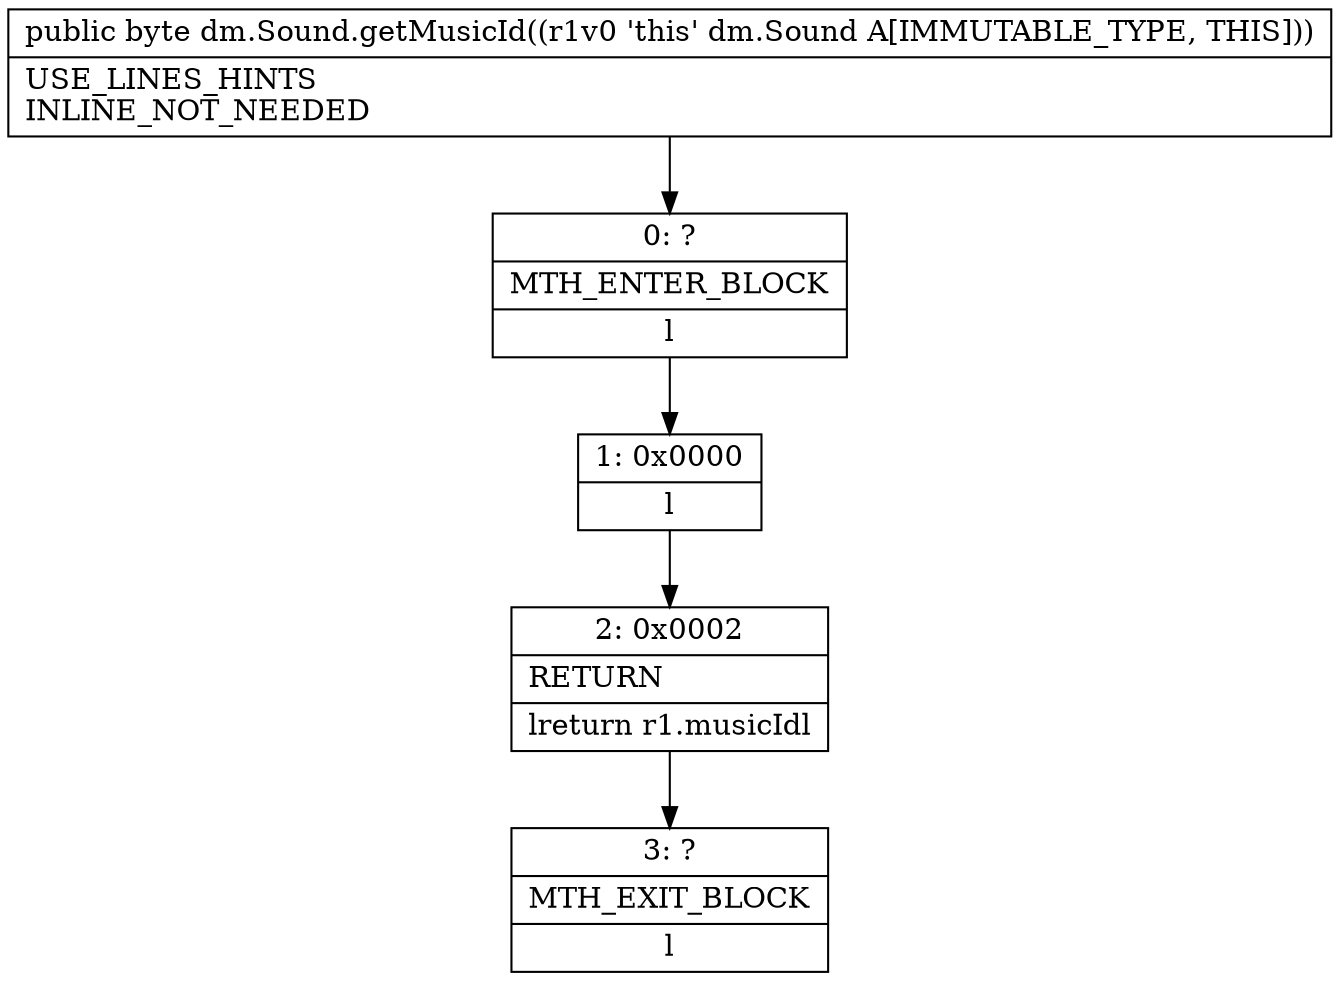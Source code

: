 digraph "CFG fordm.Sound.getMusicId()B" {
Node_0 [shape=record,label="{0\:\ ?|MTH_ENTER_BLOCK\l|l}"];
Node_1 [shape=record,label="{1\:\ 0x0000|l}"];
Node_2 [shape=record,label="{2\:\ 0x0002|RETURN\l|lreturn r1.musicIdl}"];
Node_3 [shape=record,label="{3\:\ ?|MTH_EXIT_BLOCK\l|l}"];
MethodNode[shape=record,label="{public byte dm.Sound.getMusicId((r1v0 'this' dm.Sound A[IMMUTABLE_TYPE, THIS]))  | USE_LINES_HINTS\lINLINE_NOT_NEEDED\l}"];
MethodNode -> Node_0;
Node_0 -> Node_1;
Node_1 -> Node_2;
Node_2 -> Node_3;
}

